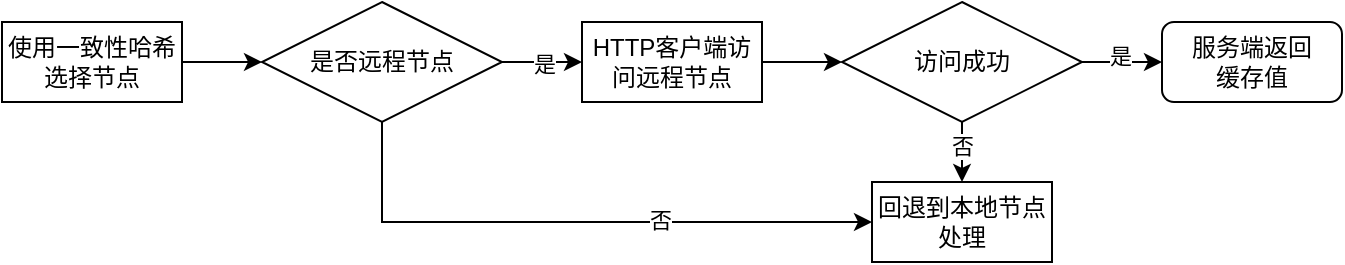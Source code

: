 <mxfile version="22.0.4" type="device">
  <diagram id="VitYA8HrcFcZRsFI9PcU" name="第 1 页">
    <mxGraphModel dx="712" dy="866" grid="1" gridSize="10" guides="1" tooltips="1" connect="1" arrows="1" fold="1" page="1" pageScale="1" pageWidth="827" pageHeight="1169" math="0" shadow="0">
      <root>
        <mxCell id="0" />
        <mxCell id="1" parent="0" />
        <mxCell id="UuIHMc0DeECWeBeoX4Hv-8" style="edgeStyle=orthogonalEdgeStyle;rounded=0;orthogonalLoop=1;jettySize=auto;html=1;exitX=0.5;exitY=1;exitDx=0;exitDy=0;entryX=0;entryY=0.5;entryDx=0;entryDy=0;" parent="1" source="UuIHMc0DeECWeBeoX4Hv-12" target="UuIHMc0DeECWeBeoX4Hv-16" edge="1">
          <mxGeometry relative="1" as="geometry" />
        </mxCell>
        <mxCell id="UuIHMc0DeECWeBeoX4Hv-9" value="否" style="edgeLabel;html=1;align=center;verticalAlign=middle;resizable=0;points=[];" parent="UuIHMc0DeECWeBeoX4Hv-8" vertex="1" connectable="0">
          <mxGeometry x="0.28" y="1" relative="1" as="geometry">
            <mxPoint as="offset" />
          </mxGeometry>
        </mxCell>
        <mxCell id="UuIHMc0DeECWeBeoX4Hv-10" style="edgeStyle=orthogonalEdgeStyle;rounded=0;orthogonalLoop=1;jettySize=auto;html=1;exitX=1;exitY=0.5;exitDx=0;exitDy=0;entryX=0;entryY=0.5;entryDx=0;entryDy=0;" parent="1" source="UuIHMc0DeECWeBeoX4Hv-12" target="UuIHMc0DeECWeBeoX4Hv-14" edge="1">
          <mxGeometry relative="1" as="geometry" />
        </mxCell>
        <mxCell id="UuIHMc0DeECWeBeoX4Hv-11" value="是" style="edgeLabel;html=1;align=center;verticalAlign=middle;resizable=0;points=[];" parent="UuIHMc0DeECWeBeoX4Hv-10" vertex="1" connectable="0">
          <mxGeometry x="0.05" y="-1" relative="1" as="geometry">
            <mxPoint as="offset" />
          </mxGeometry>
        </mxCell>
        <mxCell id="UuIHMc0DeECWeBeoX4Hv-12" value="是否远程节点" style="rhombus;whiteSpace=wrap;html=1;" parent="1" vertex="1">
          <mxGeometry x="250" y="360" width="120" height="60" as="geometry" />
        </mxCell>
        <mxCell id="UuIHMc0DeECWeBeoX4Hv-38" style="edgeStyle=orthogonalEdgeStyle;rounded=0;orthogonalLoop=1;jettySize=auto;html=1;exitX=1;exitY=0.5;exitDx=0;exitDy=0;entryX=0;entryY=0.5;entryDx=0;entryDy=0;" parent="1" source="UuIHMc0DeECWeBeoX4Hv-14" target="UuIHMc0DeECWeBeoX4Hv-37" edge="1">
          <mxGeometry relative="1" as="geometry" />
        </mxCell>
        <mxCell id="UuIHMc0DeECWeBeoX4Hv-14" value="HTTP客户端访问远程节点" style="rounded=0;whiteSpace=wrap;html=1;" parent="1" vertex="1">
          <mxGeometry x="410" y="370" width="90" height="40" as="geometry" />
        </mxCell>
        <mxCell id="UuIHMc0DeECWeBeoX4Hv-16" value="回退到本地节点处理" style="rounded=0;whiteSpace=wrap;html=1;" parent="1" vertex="1">
          <mxGeometry x="555" y="450" width="90" height="40" as="geometry" />
        </mxCell>
        <mxCell id="UuIHMc0DeECWeBeoX4Hv-17" value="服务端返回&lt;br&gt;缓存值" style="rounded=1;whiteSpace=wrap;html=1;" parent="1" vertex="1">
          <mxGeometry x="700" y="370" width="90" height="40" as="geometry" />
        </mxCell>
        <mxCell id="UuIHMc0DeECWeBeoX4Hv-36" style="edgeStyle=orthogonalEdgeStyle;rounded=0;orthogonalLoop=1;jettySize=auto;html=1;exitX=1;exitY=0.5;exitDx=0;exitDy=0;entryX=0;entryY=0.5;entryDx=0;entryDy=0;" parent="1" source="UuIHMc0DeECWeBeoX4Hv-35" target="UuIHMc0DeECWeBeoX4Hv-12" edge="1">
          <mxGeometry relative="1" as="geometry" />
        </mxCell>
        <mxCell id="UuIHMc0DeECWeBeoX4Hv-35" value="使用一致性哈希选择节点" style="rounded=0;whiteSpace=wrap;html=1;" parent="1" vertex="1">
          <mxGeometry x="120" y="370" width="90" height="40" as="geometry" />
        </mxCell>
        <mxCell id="UuIHMc0DeECWeBeoX4Hv-40" style="edgeStyle=orthogonalEdgeStyle;rounded=0;orthogonalLoop=1;jettySize=auto;html=1;exitX=1;exitY=0.5;exitDx=0;exitDy=0;entryX=0;entryY=0.5;entryDx=0;entryDy=0;" parent="1" source="UuIHMc0DeECWeBeoX4Hv-37" target="UuIHMc0DeECWeBeoX4Hv-17" edge="1">
          <mxGeometry relative="1" as="geometry" />
        </mxCell>
        <mxCell id="UuIHMc0DeECWeBeoX4Hv-41" value="是" style="edgeLabel;html=1;align=center;verticalAlign=middle;resizable=0;points=[];" parent="UuIHMc0DeECWeBeoX4Hv-40" vertex="1" connectable="0">
          <mxGeometry x="-0.05" y="3" relative="1" as="geometry">
            <mxPoint as="offset" />
          </mxGeometry>
        </mxCell>
        <mxCell id="UuIHMc0DeECWeBeoX4Hv-43" style="edgeStyle=orthogonalEdgeStyle;rounded=0;orthogonalLoop=1;jettySize=auto;html=1;exitX=0.5;exitY=1;exitDx=0;exitDy=0;entryX=0.5;entryY=0;entryDx=0;entryDy=0;" parent="1" source="UuIHMc0DeECWeBeoX4Hv-37" target="UuIHMc0DeECWeBeoX4Hv-16" edge="1">
          <mxGeometry relative="1" as="geometry" />
        </mxCell>
        <mxCell id="lJXn1aDOqPYDGAx9YN3f-4" value="否" style="edgeLabel;html=1;align=center;verticalAlign=middle;resizable=0;points=[];" vertex="1" connectable="0" parent="UuIHMc0DeECWeBeoX4Hv-43">
          <mxGeometry x="-0.2" relative="1" as="geometry">
            <mxPoint as="offset" />
          </mxGeometry>
        </mxCell>
        <mxCell id="UuIHMc0DeECWeBeoX4Hv-37" value="访问成功" style="rhombus;whiteSpace=wrap;html=1;" parent="1" vertex="1">
          <mxGeometry x="540" y="360" width="120" height="60" as="geometry" />
        </mxCell>
      </root>
    </mxGraphModel>
  </diagram>
</mxfile>
